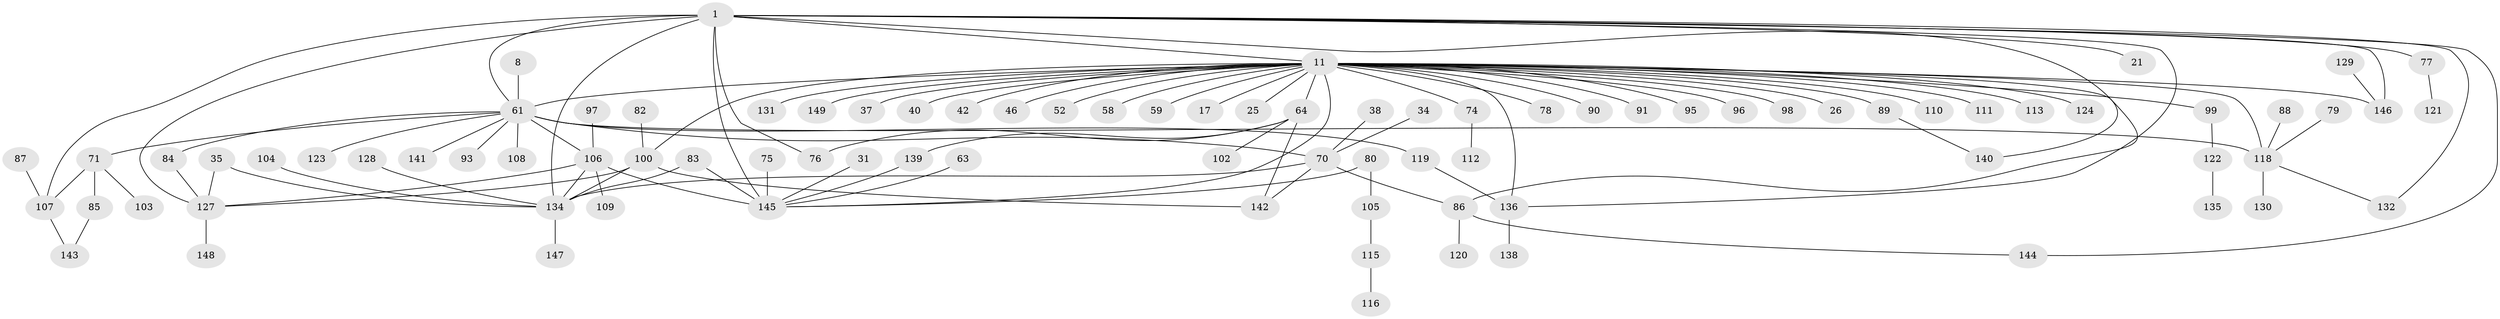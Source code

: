 // original degree distribution, {23: 0.006711409395973154, 27: 0.006711409395973154, 5: 0.040268456375838924, 8: 0.013422818791946308, 2: 0.28187919463087246, 7: 0.020134228187919462, 22: 0.006711409395973154, 1: 0.436241610738255, 3: 0.12080536912751678, 18: 0.006711409395973154, 4: 0.053691275167785234, 10: 0.006711409395973154}
// Generated by graph-tools (version 1.1) at 2025/50/03/04/25 21:50:01]
// undirected, 89 vertices, 113 edges
graph export_dot {
graph [start="1"]
  node [color=gray90,style=filled];
  1;
  8;
  11 [super="+4+2"];
  17;
  21;
  25;
  26;
  31;
  34;
  35;
  37;
  38;
  40;
  42 [super="+41"];
  46;
  52;
  58;
  59;
  61 [super="+7+49"];
  63;
  64 [super="+33"];
  70 [super="+15"];
  71 [super="+13+50"];
  74;
  75 [super="+45"];
  76;
  77 [super="+65"];
  78;
  79;
  80;
  82 [super="+57"];
  83 [super="+29"];
  84 [super="+48"];
  85;
  86 [super="+53+28+73"];
  87;
  88;
  89;
  90;
  91;
  93;
  95;
  96 [super="+24"];
  97;
  98;
  99;
  100 [super="+23+55"];
  102;
  103 [super="+72"];
  104;
  105;
  106 [super="+39+81+94+66"];
  107 [super="+101+62"];
  108 [super="+51"];
  109;
  110;
  111;
  112;
  113;
  115;
  116;
  118 [super="+68"];
  119 [super="+10"];
  120;
  121;
  122;
  123;
  124;
  127 [super="+6+54"];
  128;
  129;
  130;
  131;
  132 [super="+22+43+126"];
  134 [super="+32+56"];
  135;
  136 [super="+114"];
  138;
  139;
  140 [super="+44"];
  141 [super="+69"];
  142 [super="+125+133"];
  143;
  144;
  145 [super="+60+117"];
  146 [super="+137"];
  147;
  148;
  149;
  1 -- 21;
  1 -- 76;
  1 -- 127 [weight=3];
  1 -- 134 [weight=2];
  1 -- 144;
  1 -- 145 [weight=3];
  1 -- 146 [weight=2];
  1 -- 61 [weight=2];
  1 -- 11 [weight=2];
  1 -- 107;
  1 -- 136;
  1 -- 132;
  1 -- 77;
  1 -- 140;
  8 -- 61;
  11 -- 37;
  11 -- 46;
  11 -- 52;
  11 -- 61 [weight=6];
  11 -- 78;
  11 -- 86;
  11 -- 91;
  11 -- 95;
  11 -- 98;
  11 -- 99 [weight=2];
  11 -- 118 [weight=3];
  11 -- 124;
  11 -- 131;
  11 -- 17;
  11 -- 113;
  11 -- 40;
  11 -- 64 [weight=2];
  11 -- 136 [weight=2];
  11 -- 74;
  11 -- 149;
  11 -- 25;
  11 -- 26;
  11 -- 89;
  11 -- 90;
  11 -- 110;
  11 -- 111;
  11 -- 58;
  11 -- 59;
  11 -- 100 [weight=2];
  11 -- 145;
  11 -- 146;
  11 -- 96;
  11 -- 42;
  31 -- 145;
  34 -- 70;
  35 -- 127;
  35 -- 134;
  38 -- 70;
  61 -- 70 [weight=2];
  61 -- 93;
  61 -- 119 [weight=2];
  61 -- 123;
  61 -- 118;
  61 -- 71 [weight=2];
  61 -- 84;
  61 -- 106;
  61 -- 108;
  61 -- 141;
  63 -- 145;
  64 -- 76;
  64 -- 102;
  64 -- 139;
  64 -- 142;
  70 -- 134;
  70 -- 86;
  70 -- 142;
  71 -- 107;
  71 -- 85;
  71 -- 103;
  74 -- 112;
  75 -- 145;
  77 -- 121;
  79 -- 118;
  80 -- 105;
  80 -- 145;
  82 -- 100;
  83 -- 134;
  83 -- 145;
  84 -- 127;
  85 -- 143;
  86 -- 144;
  86 -- 120;
  87 -- 107;
  88 -- 118;
  89 -- 140;
  97 -- 106;
  99 -- 122;
  100 -- 127 [weight=2];
  100 -- 134 [weight=2];
  100 -- 142;
  104 -- 134;
  105 -- 115;
  106 -- 127;
  106 -- 134;
  106 -- 109;
  106 -- 145;
  107 -- 143;
  115 -- 116;
  118 -- 130;
  118 -- 132;
  119 -- 136;
  122 -- 135;
  127 -- 148;
  128 -- 134;
  129 -- 146;
  134 -- 147;
  136 -- 138;
  139 -- 145;
}
